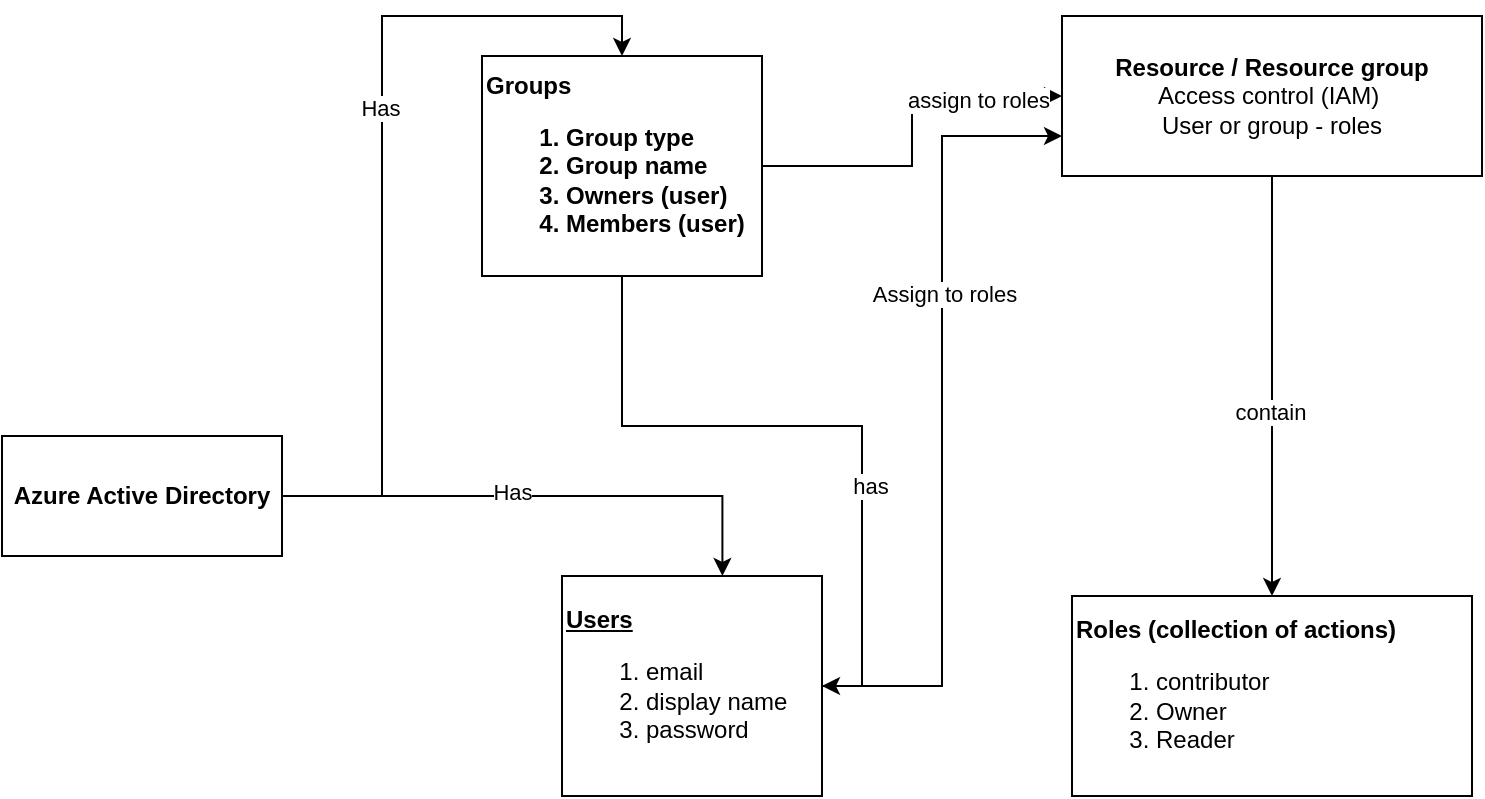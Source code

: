 <mxfile version="23.0.0" type="github">
  <diagram name="Page-1" id="dxBeZ8ypcwGgRa8_q4if">
    <mxGraphModel dx="2074" dy="1132" grid="1" gridSize="10" guides="1" tooltips="1" connect="1" arrows="1" fold="1" page="1" pageScale="1" pageWidth="827" pageHeight="1169" math="0" shadow="0">
      <root>
        <mxCell id="0" />
        <mxCell id="1" parent="0" />
        <mxCell id="TyGoGhr0zNmiB5NswwTf-6" style="edgeStyle=orthogonalEdgeStyle;rounded=0;orthogonalLoop=1;jettySize=auto;html=1;entryX=0.5;entryY=0;entryDx=0;entryDy=0;" edge="1" parent="1" source="TyGoGhr0zNmiB5NswwTf-1" target="TyGoGhr0zNmiB5NswwTf-3">
          <mxGeometry relative="1" as="geometry" />
        </mxCell>
        <mxCell id="TyGoGhr0zNmiB5NswwTf-7" value="Has" style="edgeLabel;html=1;align=center;verticalAlign=middle;resizable=0;points=[];" vertex="1" connectable="0" parent="TyGoGhr0zNmiB5NswwTf-6">
          <mxGeometry x="0.137" y="1" relative="1" as="geometry">
            <mxPoint as="offset" />
          </mxGeometry>
        </mxCell>
        <mxCell id="TyGoGhr0zNmiB5NswwTf-1" value="&lt;b&gt;Azure Active Directory&lt;/b&gt;" style="rounded=0;whiteSpace=wrap;html=1;" vertex="1" parent="1">
          <mxGeometry x="120" y="280" width="140" height="60" as="geometry" />
        </mxCell>
        <mxCell id="TyGoGhr0zNmiB5NswwTf-24" style="edgeStyle=orthogonalEdgeStyle;rounded=0;orthogonalLoop=1;jettySize=auto;html=1;entryX=0;entryY=0.75;entryDx=0;entryDy=0;" edge="1" parent="1" source="TyGoGhr0zNmiB5NswwTf-2" target="TyGoGhr0zNmiB5NswwTf-15">
          <mxGeometry relative="1" as="geometry" />
        </mxCell>
        <mxCell id="TyGoGhr0zNmiB5NswwTf-25" value="Assign to roles" style="edgeLabel;html=1;align=center;verticalAlign=middle;resizable=0;points=[];" vertex="1" connectable="0" parent="TyGoGhr0zNmiB5NswwTf-24">
          <mxGeometry x="0.296" y="-1" relative="1" as="geometry">
            <mxPoint as="offset" />
          </mxGeometry>
        </mxCell>
        <mxCell id="TyGoGhr0zNmiB5NswwTf-2" value="&lt;b style=&quot;text-decoration-line: underline;&quot;&gt;Users&lt;/b&gt;&lt;br&gt;&lt;ol style=&quot;&quot;&gt;&lt;li style=&quot;&quot;&gt;email&lt;/li&gt;&lt;li style=&quot;&quot;&gt;display name&lt;/li&gt;&lt;li style=&quot;&quot;&gt;password&lt;/li&gt;&lt;/ol&gt;" style="rounded=0;whiteSpace=wrap;html=1;align=left;" vertex="1" parent="1">
          <mxGeometry x="400" y="350" width="130" height="110" as="geometry" />
        </mxCell>
        <mxCell id="TyGoGhr0zNmiB5NswwTf-9" style="edgeStyle=orthogonalEdgeStyle;rounded=0;orthogonalLoop=1;jettySize=auto;html=1;entryX=1;entryY=0.5;entryDx=0;entryDy=0;" edge="1" parent="1" source="TyGoGhr0zNmiB5NswwTf-3" target="TyGoGhr0zNmiB5NswwTf-2">
          <mxGeometry relative="1" as="geometry" />
        </mxCell>
        <mxCell id="TyGoGhr0zNmiB5NswwTf-10" value="has" style="edgeLabel;html=1;align=center;verticalAlign=middle;resizable=0;points=[];" vertex="1" connectable="0" parent="TyGoGhr0zNmiB5NswwTf-9">
          <mxGeometry x="0.302" y="4" relative="1" as="geometry">
            <mxPoint as="offset" />
          </mxGeometry>
        </mxCell>
        <mxCell id="TyGoGhr0zNmiB5NswwTf-22" style="edgeStyle=orthogonalEdgeStyle;rounded=0;orthogonalLoop=1;jettySize=auto;html=1;entryX=0;entryY=0.5;entryDx=0;entryDy=0;" edge="1" parent="1" source="TyGoGhr0zNmiB5NswwTf-3" target="TyGoGhr0zNmiB5NswwTf-15">
          <mxGeometry relative="1" as="geometry" />
        </mxCell>
        <mxCell id="TyGoGhr0zNmiB5NswwTf-23" value="assign to roles" style="edgeLabel;html=1;align=center;verticalAlign=middle;resizable=0;points=[];" vertex="1" connectable="0" parent="TyGoGhr0zNmiB5NswwTf-22">
          <mxGeometry x="0.547" y="-2" relative="1" as="geometry">
            <mxPoint as="offset" />
          </mxGeometry>
        </mxCell>
        <mxCell id="TyGoGhr0zNmiB5NswwTf-3" value="&lt;b&gt;Groups&lt;br&gt;&lt;ol&gt;&lt;li&gt;&lt;b&gt;Group type&lt;/b&gt;&lt;/li&gt;&lt;li&gt;&lt;b&gt;Group name&lt;/b&gt;&lt;/li&gt;&lt;li&gt;&lt;b&gt;Owners (user)&lt;/b&gt;&lt;/li&gt;&lt;li&gt;&lt;b&gt;Members (user)&lt;/b&gt;&lt;/li&gt;&lt;/ol&gt;&lt;/b&gt;" style="rounded=0;whiteSpace=wrap;html=1;align=left;" vertex="1" parent="1">
          <mxGeometry x="360" y="90" width="140" height="110" as="geometry" />
        </mxCell>
        <mxCell id="TyGoGhr0zNmiB5NswwTf-4" style="edgeStyle=orthogonalEdgeStyle;rounded=0;orthogonalLoop=1;jettySize=auto;html=1;entryX=0.617;entryY=0;entryDx=0;entryDy=0;entryPerimeter=0;" edge="1" parent="1" source="TyGoGhr0zNmiB5NswwTf-1" target="TyGoGhr0zNmiB5NswwTf-2">
          <mxGeometry relative="1" as="geometry" />
        </mxCell>
        <mxCell id="TyGoGhr0zNmiB5NswwTf-5" value="Has" style="edgeLabel;html=1;align=center;verticalAlign=middle;resizable=0;points=[];" vertex="1" connectable="0" parent="TyGoGhr0zNmiB5NswwTf-4">
          <mxGeometry x="-0.117" y="2" relative="1" as="geometry">
            <mxPoint as="offset" />
          </mxGeometry>
        </mxCell>
        <mxCell id="TyGoGhr0zNmiB5NswwTf-18" style="edgeStyle=orthogonalEdgeStyle;rounded=0;orthogonalLoop=1;jettySize=auto;html=1;entryX=0.5;entryY=0;entryDx=0;entryDy=0;" edge="1" parent="1" source="TyGoGhr0zNmiB5NswwTf-15" target="TyGoGhr0zNmiB5NswwTf-17">
          <mxGeometry relative="1" as="geometry" />
        </mxCell>
        <mxCell id="TyGoGhr0zNmiB5NswwTf-19" value="contain" style="edgeLabel;html=1;align=center;verticalAlign=middle;resizable=0;points=[];" vertex="1" connectable="0" parent="TyGoGhr0zNmiB5NswwTf-18">
          <mxGeometry x="0.125" y="-1" relative="1" as="geometry">
            <mxPoint as="offset" />
          </mxGeometry>
        </mxCell>
        <mxCell id="TyGoGhr0zNmiB5NswwTf-15" value="&lt;b&gt;Resource / Resource group&lt;/b&gt;&lt;br&gt;Access control (IAM)&amp;nbsp;&lt;br&gt;User or group - roles" style="rounded=0;whiteSpace=wrap;html=1;" vertex="1" parent="1">
          <mxGeometry x="650" y="70" width="210" height="80" as="geometry" />
        </mxCell>
        <mxCell id="TyGoGhr0zNmiB5NswwTf-17" value="&lt;b&gt;Roles (collection of actions)&lt;/b&gt;&lt;br&gt;&lt;ol&gt;&lt;li&gt;contributor&lt;/li&gt;&lt;li&gt;Owner&lt;/li&gt;&lt;li&gt;Reader&lt;/li&gt;&lt;/ol&gt;" style="rounded=0;whiteSpace=wrap;html=1;align=left;" vertex="1" parent="1">
          <mxGeometry x="655" y="360" width="200" height="100" as="geometry" />
        </mxCell>
      </root>
    </mxGraphModel>
  </diagram>
</mxfile>
